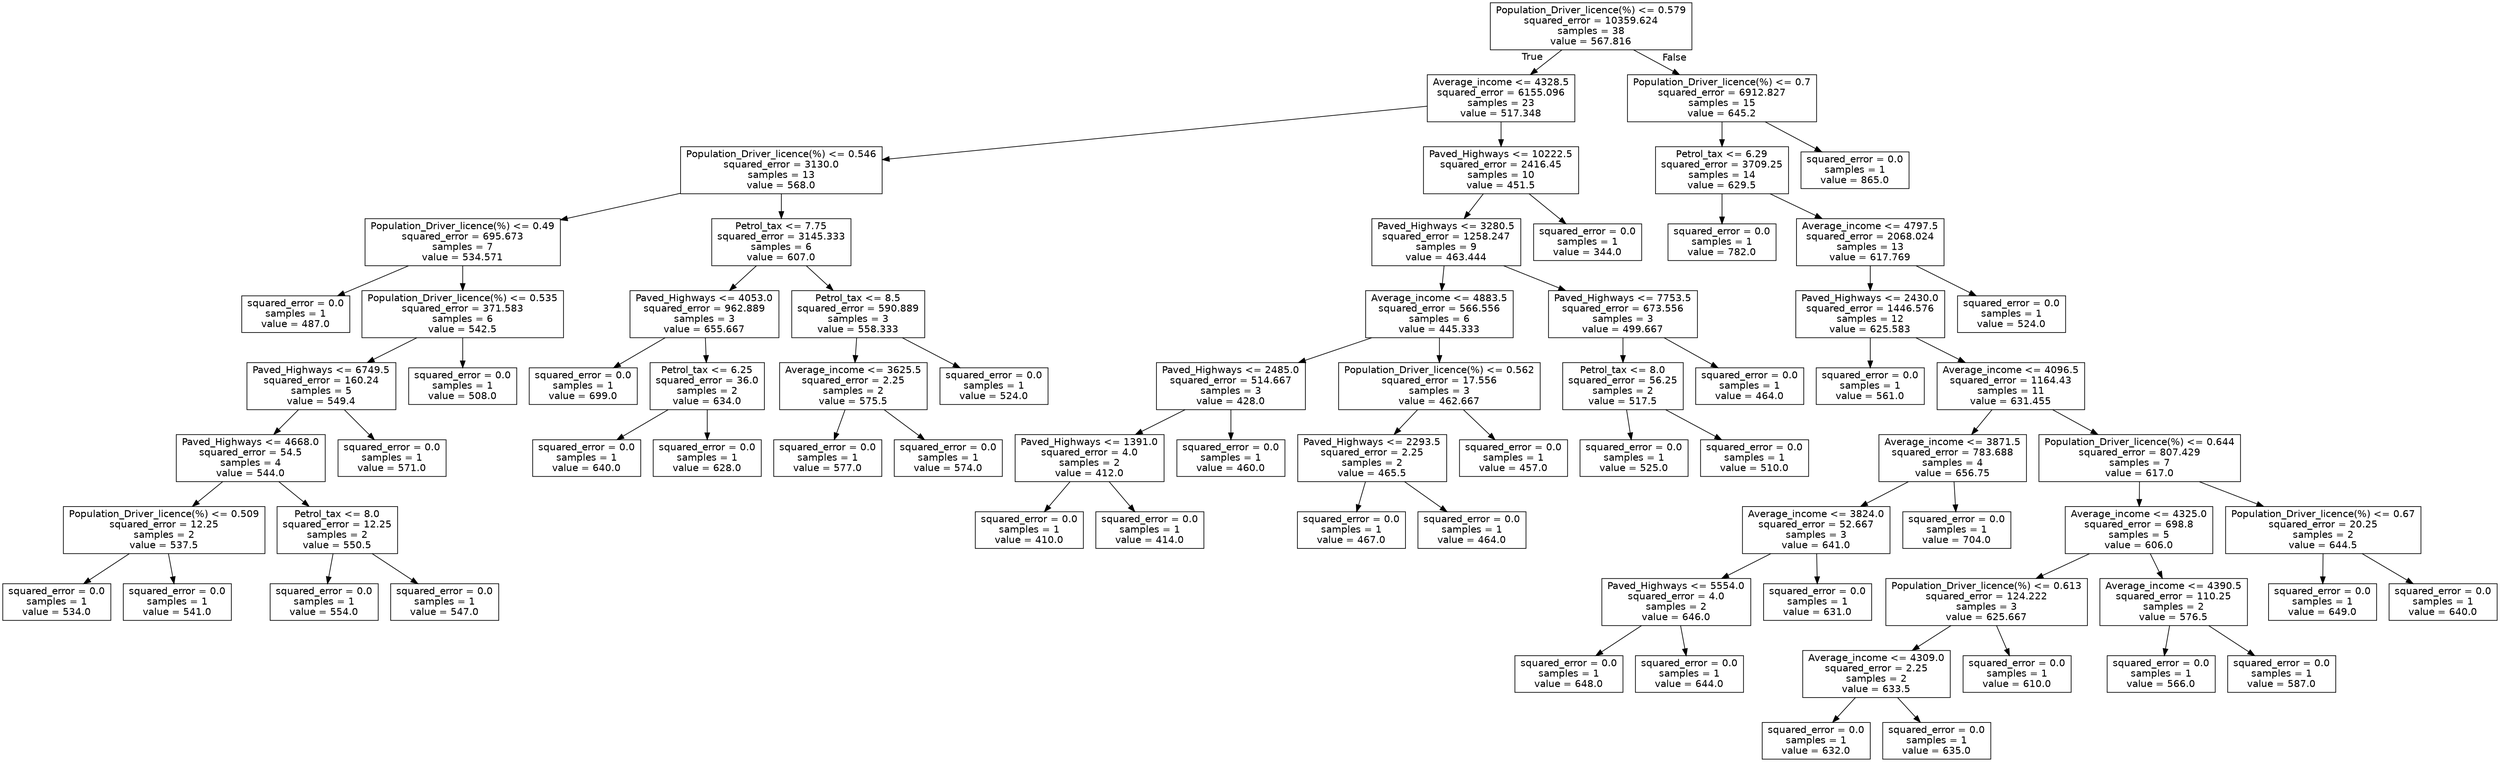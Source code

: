 digraph Tree {
node [shape=box, fontname="helvetica"] ;
edge [fontname="helvetica"] ;
0 [label="Population_Driver_licence(%) <= 0.579\nsquared_error = 10359.624\nsamples = 38\nvalue = 567.816"] ;
1 [label="Average_income <= 4328.5\nsquared_error = 6155.096\nsamples = 23\nvalue = 517.348"] ;
0 -> 1 [labeldistance=2.5, labelangle=45, headlabel="True"] ;
2 [label="Population_Driver_licence(%) <= 0.546\nsquared_error = 3130.0\nsamples = 13\nvalue = 568.0"] ;
1 -> 2 ;
3 [label="Population_Driver_licence(%) <= 0.49\nsquared_error = 695.673\nsamples = 7\nvalue = 534.571"] ;
2 -> 3 ;
4 [label="squared_error = 0.0\nsamples = 1\nvalue = 487.0"] ;
3 -> 4 ;
5 [label="Population_Driver_licence(%) <= 0.535\nsquared_error = 371.583\nsamples = 6\nvalue = 542.5"] ;
3 -> 5 ;
6 [label="Paved_Highways <= 6749.5\nsquared_error = 160.24\nsamples = 5\nvalue = 549.4"] ;
5 -> 6 ;
7 [label="Paved_Highways <= 4668.0\nsquared_error = 54.5\nsamples = 4\nvalue = 544.0"] ;
6 -> 7 ;
8 [label="Population_Driver_licence(%) <= 0.509\nsquared_error = 12.25\nsamples = 2\nvalue = 537.5"] ;
7 -> 8 ;
9 [label="squared_error = 0.0\nsamples = 1\nvalue = 534.0"] ;
8 -> 9 ;
10 [label="squared_error = 0.0\nsamples = 1\nvalue = 541.0"] ;
8 -> 10 ;
11 [label="Petrol_tax <= 8.0\nsquared_error = 12.25\nsamples = 2\nvalue = 550.5"] ;
7 -> 11 ;
12 [label="squared_error = 0.0\nsamples = 1\nvalue = 554.0"] ;
11 -> 12 ;
13 [label="squared_error = 0.0\nsamples = 1\nvalue = 547.0"] ;
11 -> 13 ;
14 [label="squared_error = 0.0\nsamples = 1\nvalue = 571.0"] ;
6 -> 14 ;
15 [label="squared_error = 0.0\nsamples = 1\nvalue = 508.0"] ;
5 -> 15 ;
16 [label="Petrol_tax <= 7.75\nsquared_error = 3145.333\nsamples = 6\nvalue = 607.0"] ;
2 -> 16 ;
17 [label="Paved_Highways <= 4053.0\nsquared_error = 962.889\nsamples = 3\nvalue = 655.667"] ;
16 -> 17 ;
18 [label="squared_error = 0.0\nsamples = 1\nvalue = 699.0"] ;
17 -> 18 ;
19 [label="Petrol_tax <= 6.25\nsquared_error = 36.0\nsamples = 2\nvalue = 634.0"] ;
17 -> 19 ;
20 [label="squared_error = 0.0\nsamples = 1\nvalue = 640.0"] ;
19 -> 20 ;
21 [label="squared_error = 0.0\nsamples = 1\nvalue = 628.0"] ;
19 -> 21 ;
22 [label="Petrol_tax <= 8.5\nsquared_error = 590.889\nsamples = 3\nvalue = 558.333"] ;
16 -> 22 ;
23 [label="Average_income <= 3625.5\nsquared_error = 2.25\nsamples = 2\nvalue = 575.5"] ;
22 -> 23 ;
24 [label="squared_error = 0.0\nsamples = 1\nvalue = 577.0"] ;
23 -> 24 ;
25 [label="squared_error = 0.0\nsamples = 1\nvalue = 574.0"] ;
23 -> 25 ;
26 [label="squared_error = 0.0\nsamples = 1\nvalue = 524.0"] ;
22 -> 26 ;
27 [label="Paved_Highways <= 10222.5\nsquared_error = 2416.45\nsamples = 10\nvalue = 451.5"] ;
1 -> 27 ;
28 [label="Paved_Highways <= 3280.5\nsquared_error = 1258.247\nsamples = 9\nvalue = 463.444"] ;
27 -> 28 ;
29 [label="Average_income <= 4883.5\nsquared_error = 566.556\nsamples = 6\nvalue = 445.333"] ;
28 -> 29 ;
30 [label="Paved_Highways <= 2485.0\nsquared_error = 514.667\nsamples = 3\nvalue = 428.0"] ;
29 -> 30 ;
31 [label="Paved_Highways <= 1391.0\nsquared_error = 4.0\nsamples = 2\nvalue = 412.0"] ;
30 -> 31 ;
32 [label="squared_error = 0.0\nsamples = 1\nvalue = 410.0"] ;
31 -> 32 ;
33 [label="squared_error = 0.0\nsamples = 1\nvalue = 414.0"] ;
31 -> 33 ;
34 [label="squared_error = 0.0\nsamples = 1\nvalue = 460.0"] ;
30 -> 34 ;
35 [label="Population_Driver_licence(%) <= 0.562\nsquared_error = 17.556\nsamples = 3\nvalue = 462.667"] ;
29 -> 35 ;
36 [label="Paved_Highways <= 2293.5\nsquared_error = 2.25\nsamples = 2\nvalue = 465.5"] ;
35 -> 36 ;
37 [label="squared_error = 0.0\nsamples = 1\nvalue = 467.0"] ;
36 -> 37 ;
38 [label="squared_error = 0.0\nsamples = 1\nvalue = 464.0"] ;
36 -> 38 ;
39 [label="squared_error = 0.0\nsamples = 1\nvalue = 457.0"] ;
35 -> 39 ;
40 [label="Paved_Highways <= 7753.5\nsquared_error = 673.556\nsamples = 3\nvalue = 499.667"] ;
28 -> 40 ;
41 [label="Petrol_tax <= 8.0\nsquared_error = 56.25\nsamples = 2\nvalue = 517.5"] ;
40 -> 41 ;
42 [label="squared_error = 0.0\nsamples = 1\nvalue = 525.0"] ;
41 -> 42 ;
43 [label="squared_error = 0.0\nsamples = 1\nvalue = 510.0"] ;
41 -> 43 ;
44 [label="squared_error = 0.0\nsamples = 1\nvalue = 464.0"] ;
40 -> 44 ;
45 [label="squared_error = 0.0\nsamples = 1\nvalue = 344.0"] ;
27 -> 45 ;
46 [label="Population_Driver_licence(%) <= 0.7\nsquared_error = 6912.827\nsamples = 15\nvalue = 645.2"] ;
0 -> 46 [labeldistance=2.5, labelangle=-45, headlabel="False"] ;
47 [label="Petrol_tax <= 6.29\nsquared_error = 3709.25\nsamples = 14\nvalue = 629.5"] ;
46 -> 47 ;
48 [label="squared_error = 0.0\nsamples = 1\nvalue = 782.0"] ;
47 -> 48 ;
49 [label="Average_income <= 4797.5\nsquared_error = 2068.024\nsamples = 13\nvalue = 617.769"] ;
47 -> 49 ;
50 [label="Paved_Highways <= 2430.0\nsquared_error = 1446.576\nsamples = 12\nvalue = 625.583"] ;
49 -> 50 ;
51 [label="squared_error = 0.0\nsamples = 1\nvalue = 561.0"] ;
50 -> 51 ;
52 [label="Average_income <= 4096.5\nsquared_error = 1164.43\nsamples = 11\nvalue = 631.455"] ;
50 -> 52 ;
53 [label="Average_income <= 3871.5\nsquared_error = 783.688\nsamples = 4\nvalue = 656.75"] ;
52 -> 53 ;
54 [label="Average_income <= 3824.0\nsquared_error = 52.667\nsamples = 3\nvalue = 641.0"] ;
53 -> 54 ;
55 [label="Paved_Highways <= 5554.0\nsquared_error = 4.0\nsamples = 2\nvalue = 646.0"] ;
54 -> 55 ;
56 [label="squared_error = 0.0\nsamples = 1\nvalue = 648.0"] ;
55 -> 56 ;
57 [label="squared_error = 0.0\nsamples = 1\nvalue = 644.0"] ;
55 -> 57 ;
58 [label="squared_error = 0.0\nsamples = 1\nvalue = 631.0"] ;
54 -> 58 ;
59 [label="squared_error = 0.0\nsamples = 1\nvalue = 704.0"] ;
53 -> 59 ;
60 [label="Population_Driver_licence(%) <= 0.644\nsquared_error = 807.429\nsamples = 7\nvalue = 617.0"] ;
52 -> 60 ;
61 [label="Average_income <= 4325.0\nsquared_error = 698.8\nsamples = 5\nvalue = 606.0"] ;
60 -> 61 ;
62 [label="Population_Driver_licence(%) <= 0.613\nsquared_error = 124.222\nsamples = 3\nvalue = 625.667"] ;
61 -> 62 ;
63 [label="Average_income <= 4309.0\nsquared_error = 2.25\nsamples = 2\nvalue = 633.5"] ;
62 -> 63 ;
64 [label="squared_error = 0.0\nsamples = 1\nvalue = 632.0"] ;
63 -> 64 ;
65 [label="squared_error = 0.0\nsamples = 1\nvalue = 635.0"] ;
63 -> 65 ;
66 [label="squared_error = 0.0\nsamples = 1\nvalue = 610.0"] ;
62 -> 66 ;
67 [label="Average_income <= 4390.5\nsquared_error = 110.25\nsamples = 2\nvalue = 576.5"] ;
61 -> 67 ;
68 [label="squared_error = 0.0\nsamples = 1\nvalue = 566.0"] ;
67 -> 68 ;
69 [label="squared_error = 0.0\nsamples = 1\nvalue = 587.0"] ;
67 -> 69 ;
70 [label="Population_Driver_licence(%) <= 0.67\nsquared_error = 20.25\nsamples = 2\nvalue = 644.5"] ;
60 -> 70 ;
71 [label="squared_error = 0.0\nsamples = 1\nvalue = 649.0"] ;
70 -> 71 ;
72 [label="squared_error = 0.0\nsamples = 1\nvalue = 640.0"] ;
70 -> 72 ;
73 [label="squared_error = 0.0\nsamples = 1\nvalue = 524.0"] ;
49 -> 73 ;
74 [label="squared_error = 0.0\nsamples = 1\nvalue = 865.0"] ;
46 -> 74 ;
}